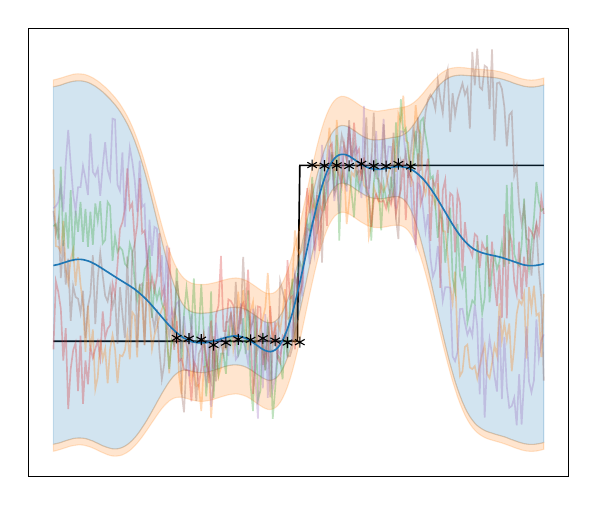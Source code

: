 % This file was created with tikzplotlib v0.10.1.
\begin{tikzpicture}

\definecolor{crimson2143940}{RGB}{214,39,40}
\definecolor{darkgray176}{RGB}{176,176,176}
\definecolor{darkorange25512714}{RGB}{255,127,14}
\definecolor{forestgreen4416044}{RGB}{44,160,44}
\definecolor{lightgray204}{RGB}{204,204,204}
\definecolor{mediumpurple148103189}{RGB}{148,103,189}
\definecolor{sienna1408675}{RGB}{140,86,75}
\definecolor{steelblue31119180}{RGB}{31,119,180}

\begin{axis}[
legend cell align={left},
legend style={
  fill opacity=0.8,
  draw opacity=1,
  text opacity=1,
  at={(0.03,0.03)},
  anchor=south west,
  draw=lightgray204
},
ticks=none,
tick align=outside,
tick pos=left,
%title={Heaviside},
x grid style={darkgray176},
xmin=-1.1, xmax=1.09,
xtick style={color=black},
y grid style={darkgray176},
ymin=-0.769, ymax=1.78,
ytick style={color=black}
]
\addplot [semithick, black]
table {%
-1 0
-0.01 0
0 1
0.99 1
};
% \addlegendentry{True Func.}
\path [draw=steelblue31119180, fill=steelblue31119180, opacity=0.2]
(axis cs:-1,1.447)
--(axis cs:-1,-0.585)
--(axis cs:-0.99,-0.582)
--(axis cs:-0.98,-0.579)
--(axis cs:-0.97,-0.575)
--(axis cs:-0.96,-0.57)
--(axis cs:-0.95,-0.565)
--(axis cs:-0.94,-0.561)
--(axis cs:-0.93,-0.557)
--(axis cs:-0.92,-0.553)
--(axis cs:-0.91,-0.551)
--(axis cs:-0.9,-0.55)
--(axis cs:-0.89,-0.55)
--(axis cs:-0.88,-0.551)
--(axis cs:-0.87,-0.553)
--(axis cs:-0.86,-0.557)
--(axis cs:-0.85,-0.562)
--(axis cs:-0.84,-0.567)
--(axis cs:-0.83,-0.574)
--(axis cs:-0.82,-0.58)
--(axis cs:-0.81,-0.587)
--(axis cs:-0.8,-0.594)
--(axis cs:-0.79,-0.599)
--(axis cs:-0.78,-0.604)
--(axis cs:-0.77,-0.608)
--(axis cs:-0.76,-0.611)
--(axis cs:-0.75,-0.612)
--(axis cs:-0.74,-0.611)
--(axis cs:-0.73,-0.608)
--(axis cs:-0.72,-0.603)
--(axis cs:-0.71,-0.596)
--(axis cs:-0.7,-0.587)
--(axis cs:-0.69,-0.576)
--(axis cs:-0.68,-0.563)
--(axis cs:-0.67,-0.548)
--(axis cs:-0.66,-0.531)
--(axis cs:-0.65,-0.512)
--(axis cs:-0.64,-0.491)
--(axis cs:-0.63,-0.47)
--(axis cs:-0.62,-0.447)
--(axis cs:-0.61,-0.423)
--(axis cs:-0.6,-0.398)
--(axis cs:-0.59,-0.373)
--(axis cs:-0.58,-0.347)
--(axis cs:-0.57,-0.322)
--(axis cs:-0.56,-0.297)
--(axis cs:-0.55,-0.274)
--(axis cs:-0.54,-0.251)
--(axis cs:-0.53,-0.23)
--(axis cs:-0.52,-0.211)
--(axis cs:-0.51,-0.195)
--(axis cs:-0.5,-0.183)
--(axis cs:-0.49,-0.173)
--(axis cs:-0.48,-0.167)
--(axis cs:-0.47,-0.164)
--(axis cs:-0.46,-0.165)
--(axis cs:-0.45,-0.167)
--(axis cs:-0.44,-0.17)
--(axis cs:-0.43,-0.173)
--(axis cs:-0.42,-0.176)
--(axis cs:-0.41,-0.177)
--(axis cs:-0.4,-0.178)
--(axis cs:-0.39,-0.178)
--(axis cs:-0.38,-0.176)
--(axis cs:-0.37,-0.173)
--(axis cs:-0.36,-0.169)
--(axis cs:-0.35,-0.165)
--(axis cs:-0.34,-0.16)
--(axis cs:-0.33,-0.156)
--(axis cs:-0.32,-0.151)
--(axis cs:-0.31,-0.146)
--(axis cs:-0.3,-0.142)
--(axis cs:-0.29,-0.138)
--(axis cs:-0.28,-0.136)
--(axis cs:-0.27,-0.134)
--(axis cs:-0.26,-0.134)
--(axis cs:-0.25,-0.135)
--(axis cs:-0.24,-0.137)
--(axis cs:-0.23,-0.141)
--(axis cs:-0.22,-0.146)
--(axis cs:-0.21,-0.153)
--(axis cs:-0.2,-0.161)
--(axis cs:-0.19,-0.171)
--(axis cs:-0.18,-0.181)
--(axis cs:-0.17,-0.191)
--(axis cs:-0.16,-0.2)
--(axis cs:-0.15,-0.209)
--(axis cs:-0.14,-0.216)
--(axis cs:-0.13,-0.221)
--(axis cs:-0.12,-0.222)
--(axis cs:-0.11,-0.219)
--(axis cs:-0.1,-0.212)
--(axis cs:-0.09,-0.2)
--(axis cs:-0.08,-0.182)
--(axis cs:-0.07,-0.158)
--(axis cs:-0.06,-0.128)
--(axis cs:-0.05,-0.092)
--(axis cs:-0.04,-0.05)
--(axis cs:-0.03,-0.002)
--(axis cs:-0.02,0.051)
--(axis cs:-0.01,0.109)
--(axis cs:8.941e-10,0.17)
--(axis cs:0.01,0.234)
--(axis cs:0.02,0.3)
--(axis cs:0.03,0.367)
--(axis cs:0.04,0.433)
--(axis cs:0.05,0.497)
--(axis cs:0.06,0.559)
--(axis cs:0.07,0.617)
--(axis cs:0.08,0.671)
--(axis cs:0.09,0.72)
--(axis cs:0.1,0.763)
--(axis cs:0.11,0.8)
--(axis cs:0.12,0.831)
--(axis cs:0.13,0.856)
--(axis cs:0.14,0.875)
--(axis cs:0.15,0.888)
--(axis cs:0.16,0.896)
--(axis cs:0.17,0.9)
--(axis cs:0.18,0.899)
--(axis cs:0.19,0.895)
--(axis cs:0.2,0.889)
--(axis cs:0.21,0.881)
--(axis cs:0.22,0.871)
--(axis cs:0.23,0.861)
--(axis cs:0.24,0.852)
--(axis cs:0.25,0.843)
--(axis cs:0.26,0.834)
--(axis cs:0.27,0.827)
--(axis cs:0.28,0.821)
--(axis cs:0.29,0.816)
--(axis cs:0.3,0.813)
--(axis cs:0.31,0.811)
--(axis cs:0.32,0.81)
--(axis cs:0.33,0.811)
--(axis cs:0.34,0.812)
--(axis cs:0.35,0.815)
--(axis cs:0.36,0.817)
--(axis cs:0.37,0.82)
--(axis cs:0.38,0.822)
--(axis cs:0.39,0.823)
--(axis cs:0.4,0.822)
--(axis cs:0.41,0.817)
--(axis cs:0.42,0.808)
--(axis cs:0.43,0.794)
--(axis cs:0.44,0.773)
--(axis cs:0.45,0.747)
--(axis cs:0.46,0.714)
--(axis cs:0.47,0.675)
--(axis cs:0.48,0.63)
--(axis cs:0.49,0.581)
--(axis cs:0.5,0.528)
--(axis cs:0.51,0.472)
--(axis cs:0.52,0.413)
--(axis cs:0.53,0.352)
--(axis cs:0.54,0.289)
--(axis cs:0.55,0.226)
--(axis cs:0.56,0.164)
--(axis cs:0.57,0.101)
--(axis cs:0.58,0.041)
--(axis cs:0.59,-0.018)
--(axis cs:0.6,-0.075)
--(axis cs:0.61,-0.129)
--(axis cs:0.62,-0.179)
--(axis cs:0.63,-0.227)
--(axis cs:0.64,-0.27)
--(axis cs:0.65,-0.309)
--(axis cs:0.66,-0.345)
--(axis cs:0.67,-0.376)
--(axis cs:0.68,-0.404)
--(axis cs:0.69,-0.428)
--(axis cs:0.7,-0.448)
--(axis cs:0.71,-0.465)
--(axis cs:0.72,-0.479)
--(axis cs:0.73,-0.49)
--(axis cs:0.74,-0.499)
--(axis cs:0.75,-0.507)
--(axis cs:0.76,-0.513)
--(axis cs:0.77,-0.518)
--(axis cs:0.78,-0.522)
--(axis cs:0.79,-0.527)
--(axis cs:0.8,-0.531)
--(axis cs:0.81,-0.535)
--(axis cs:0.82,-0.539)
--(axis cs:0.83,-0.543)
--(axis cs:0.84,-0.548)
--(axis cs:0.85,-0.554)
--(axis cs:0.86,-0.559)
--(axis cs:0.87,-0.564)
--(axis cs:0.88,-0.569)
--(axis cs:0.89,-0.574)
--(axis cs:0.9,-0.578)
--(axis cs:0.91,-0.582)
--(axis cs:0.92,-0.584)
--(axis cs:0.93,-0.586)
--(axis cs:0.94,-0.586)
--(axis cs:0.95,-0.586)
--(axis cs:0.96,-0.584)
--(axis cs:0.97,-0.582)
--(axis cs:0.98,-0.579)
--(axis cs:0.99,-0.575)
--(axis cs:0.99,1.457)
--(axis cs:0.99,1.457)
--(axis cs:0.98,1.454)
--(axis cs:0.97,1.45)
--(axis cs:0.96,1.448)
--(axis cs:0.95,1.446)
--(axis cs:0.94,1.446)
--(axis cs:0.93,1.446)
--(axis cs:0.92,1.448)
--(axis cs:0.91,1.45)
--(axis cs:0.9,1.454)
--(axis cs:0.89,1.458)
--(axis cs:0.88,1.462)
--(axis cs:0.87,1.467)
--(axis cs:0.86,1.472)
--(axis cs:0.85,1.478)
--(axis cs:0.84,1.482)
--(axis cs:0.83,1.487)
--(axis cs:0.82,1.491)
--(axis cs:0.81,1.494)
--(axis cs:0.8,1.497)
--(axis cs:0.79,1.499)
--(axis cs:0.78,1.501)
--(axis cs:0.77,1.502)
--(axis cs:0.76,1.503)
--(axis cs:0.75,1.504)
--(axis cs:0.74,1.505)
--(axis cs:0.73,1.506)
--(axis cs:0.72,1.507)
--(axis cs:0.71,1.508)
--(axis cs:0.7,1.509)
--(axis cs:0.69,1.51)
--(axis cs:0.68,1.511)
--(axis cs:0.67,1.512)
--(axis cs:0.66,1.513)
--(axis cs:0.65,1.513)
--(axis cs:0.64,1.512)
--(axis cs:0.63,1.51)
--(axis cs:0.62,1.507)
--(axis cs:0.61,1.502)
--(axis cs:0.6,1.495)
--(axis cs:0.59,1.486)
--(axis cs:0.58,1.475)
--(axis cs:0.57,1.462)
--(axis cs:0.56,1.447)
--(axis cs:0.55,1.429)
--(axis cs:0.54,1.409)
--(axis cs:0.53,1.388)
--(axis cs:0.52,1.365)
--(axis cs:0.51,1.342)
--(axis cs:0.5,1.318)
--(axis cs:0.49,1.294)
--(axis cs:0.48,1.27)
--(axis cs:0.47,1.248)
--(axis cs:0.46,1.228)
--(axis cs:0.45,1.21)
--(axis cs:0.44,1.195)
--(axis cs:0.43,1.183)
--(axis cs:0.42,1.174)
--(axis cs:0.41,1.168)
--(axis cs:0.4,1.164)
--(axis cs:0.39,1.161)
--(axis cs:0.38,1.159)
--(axis cs:0.37,1.157)
--(axis cs:0.36,1.154)
--(axis cs:0.35,1.152)
--(axis cs:0.34,1.149)
--(axis cs:0.33,1.147)
--(axis cs:0.32,1.145)
--(axis cs:0.31,1.145)
--(axis cs:0.3,1.145)
--(axis cs:0.29,1.147)
--(axis cs:0.28,1.15)
--(axis cs:0.27,1.156)
--(axis cs:0.26,1.162)
--(axis cs:0.25,1.17)
--(axis cs:0.24,1.179)
--(axis cs:0.23,1.189)
--(axis cs:0.22,1.199)
--(axis cs:0.21,1.208)
--(axis cs:0.2,1.216)
--(axis cs:0.19,1.223)
--(axis cs:0.18,1.226)
--(axis cs:0.17,1.227)
--(axis cs:0.16,1.223)
--(axis cs:0.15,1.215)
--(axis cs:0.14,1.202)
--(axis cs:0.13,1.183)
--(axis cs:0.12,1.158)
--(axis cs:0.11,1.127)
--(axis cs:0.1,1.09)
--(axis cs:0.09,1.046)
--(axis cs:0.08,0.998)
--(axis cs:0.07,0.944)
--(axis cs:0.06,0.885)
--(axis cs:0.05,0.824)
--(axis cs:0.04,0.759)
--(axis cs:0.03,0.693)
--(axis cs:0.02,0.627)
--(axis cs:0.01,0.561)
--(axis cs:8.941e-10,0.497)
--(axis cs:-0.01,0.435)
--(axis cs:-0.02,0.378)
--(axis cs:-0.03,0.325)
--(axis cs:-0.04,0.277)
--(axis cs:-0.05,0.234)
--(axis cs:-0.06,0.198)
--(axis cs:-0.07,0.168)
--(axis cs:-0.08,0.144)
--(axis cs:-0.09,0.126)
--(axis cs:-0.1,0.114)
--(axis cs:-0.11,0.107)
--(axis cs:-0.12,0.105)
--(axis cs:-0.13,0.106)
--(axis cs:-0.14,0.11)
--(axis cs:-0.15,0.117)
--(axis cs:-0.16,0.126)
--(axis cs:-0.17,0.136)
--(axis cs:-0.18,0.146)
--(axis cs:-0.19,0.156)
--(axis cs:-0.2,0.165)
--(axis cs:-0.21,0.174)
--(axis cs:-0.22,0.181)
--(axis cs:-0.23,0.187)
--(axis cs:-0.24,0.191)
--(axis cs:-0.25,0.193)
--(axis cs:-0.26,0.194)
--(axis cs:-0.27,0.193)
--(axis cs:-0.28,0.192)
--(axis cs:-0.29,0.189)
--(axis cs:-0.3,0.186)
--(axis cs:-0.31,0.182)
--(axis cs:-0.32,0.178)
--(axis cs:-0.33,0.174)
--(axis cs:-0.34,0.17)
--(axis cs:-0.35,0.167)
--(axis cs:-0.36,0.164)
--(axis cs:-0.37,0.162)
--(axis cs:-0.38,0.161)
--(axis cs:-0.39,0.16)
--(axis cs:-0.4,0.159)
--(axis cs:-0.41,0.16)
--(axis cs:-0.42,0.161)
--(axis cs:-0.43,0.164)
--(axis cs:-0.44,0.168)
--(axis cs:-0.45,0.175)
--(axis cs:-0.46,0.186)
--(axis cs:-0.47,0.201)
--(axis cs:-0.48,0.222)
--(axis cs:-0.49,0.248)
--(axis cs:-0.5,0.281)
--(axis cs:-0.51,0.319)
--(axis cs:-0.52,0.362)
--(axis cs:-0.53,0.41)
--(axis cs:-0.54,0.461)
--(axis cs:-0.55,0.516)
--(axis cs:-0.56,0.572)
--(axis cs:-0.57,0.63)
--(axis cs:-0.58,0.689)
--(axis cs:-0.59,0.747)
--(axis cs:-0.6,0.805)
--(axis cs:-0.61,0.86)
--(axis cs:-0.62,0.914)
--(axis cs:-0.63,0.965)
--(axis cs:-0.64,1.013)
--(axis cs:-0.65,1.059)
--(axis cs:-0.66,1.1)
--(axis cs:-0.67,1.139)
--(axis cs:-0.68,1.174)
--(axis cs:-0.69,1.206)
--(axis cs:-0.7,1.235)
--(axis cs:-0.71,1.261)
--(axis cs:-0.72,1.285)
--(axis cs:-0.73,1.307)
--(axis cs:-0.74,1.327)
--(axis cs:-0.75,1.345)
--(axis cs:-0.76,1.361)
--(axis cs:-0.77,1.377)
--(axis cs:-0.78,1.391)
--(axis cs:-0.79,1.405)
--(axis cs:-0.8,1.418)
--(axis cs:-0.81,1.429)
--(axis cs:-0.82,1.44)
--(axis cs:-0.83,1.45)
--(axis cs:-0.84,1.458)
--(axis cs:-0.85,1.466)
--(axis cs:-0.86,1.472)
--(axis cs:-0.87,1.476)
--(axis cs:-0.88,1.479)
--(axis cs:-0.89,1.481)
--(axis cs:-0.9,1.481)
--(axis cs:-0.91,1.48)
--(axis cs:-0.92,1.478)
--(axis cs:-0.93,1.475)
--(axis cs:-0.94,1.471)
--(axis cs:-0.95,1.467)
--(axis cs:-0.96,1.462)
--(axis cs:-0.97,1.457)
--(axis cs:-0.98,1.453)
--(axis cs:-0.99,1.45)
--(axis cs:-1,1.447)
--cycle;
\addlegendimage{area legend, draw=steelblue31119180, fill=steelblue31119180, opacity=0.2}
% \addlegendentry{Epistemic}

\path [draw=darkorange25512714, fill=darkorange25512714, opacity=0.2]
(axis cs:-1,-0.625)
--(axis cs:-1,-0.585)
--(axis cs:-0.99,-0.582)
--(axis cs:-0.98,-0.579)
--(axis cs:-0.97,-0.575)
--(axis cs:-0.96,-0.57)
--(axis cs:-0.95,-0.565)
--(axis cs:-0.94,-0.561)
--(axis cs:-0.93,-0.557)
--(axis cs:-0.92,-0.553)
--(axis cs:-0.91,-0.551)
--(axis cs:-0.9,-0.55)
--(axis cs:-0.89,-0.55)
--(axis cs:-0.88,-0.551)
--(axis cs:-0.87,-0.553)
--(axis cs:-0.86,-0.557)
--(axis cs:-0.85,-0.562)
--(axis cs:-0.84,-0.567)
--(axis cs:-0.83,-0.574)
--(axis cs:-0.82,-0.58)
--(axis cs:-0.81,-0.587)
--(axis cs:-0.8,-0.594)
--(axis cs:-0.79,-0.599)
--(axis cs:-0.78,-0.604)
--(axis cs:-0.77,-0.608)
--(axis cs:-0.76,-0.611)
--(axis cs:-0.75,-0.612)
--(axis cs:-0.74,-0.611)
--(axis cs:-0.73,-0.608)
--(axis cs:-0.72,-0.603)
--(axis cs:-0.71,-0.596)
--(axis cs:-0.7,-0.587)
--(axis cs:-0.69,-0.576)
--(axis cs:-0.68,-0.563)
--(axis cs:-0.67,-0.548)
--(axis cs:-0.66,-0.531)
--(axis cs:-0.65,-0.512)
--(axis cs:-0.64,-0.491)
--(axis cs:-0.63,-0.47)
--(axis cs:-0.62,-0.447)
--(axis cs:-0.61,-0.423)
--(axis cs:-0.6,-0.398)
--(axis cs:-0.59,-0.373)
--(axis cs:-0.58,-0.347)
--(axis cs:-0.57,-0.322)
--(axis cs:-0.56,-0.297)
--(axis cs:-0.55,-0.274)
--(axis cs:-0.54,-0.251)
--(axis cs:-0.53,-0.23)
--(axis cs:-0.52,-0.211)
--(axis cs:-0.51,-0.195)
--(axis cs:-0.5,-0.183)
--(axis cs:-0.49,-0.173)
--(axis cs:-0.48,-0.167)
--(axis cs:-0.47,-0.164)
--(axis cs:-0.46,-0.165)
--(axis cs:-0.45,-0.167)
--(axis cs:-0.44,-0.17)
--(axis cs:-0.43,-0.173)
--(axis cs:-0.42,-0.176)
--(axis cs:-0.41,-0.177)
--(axis cs:-0.4,-0.178)
--(axis cs:-0.39,-0.178)
--(axis cs:-0.38,-0.176)
--(axis cs:-0.37,-0.173)
--(axis cs:-0.36,-0.169)
--(axis cs:-0.35,-0.165)
--(axis cs:-0.34,-0.16)
--(axis cs:-0.33,-0.156)
--(axis cs:-0.32,-0.151)
--(axis cs:-0.31,-0.146)
--(axis cs:-0.3,-0.142)
--(axis cs:-0.29,-0.138)
--(axis cs:-0.28,-0.136)
--(axis cs:-0.27,-0.134)
--(axis cs:-0.26,-0.134)
--(axis cs:-0.25,-0.135)
--(axis cs:-0.24,-0.137)
--(axis cs:-0.23,-0.141)
--(axis cs:-0.22,-0.146)
--(axis cs:-0.21,-0.153)
--(axis cs:-0.2,-0.161)
--(axis cs:-0.19,-0.171)
--(axis cs:-0.18,-0.181)
--(axis cs:-0.17,-0.191)
--(axis cs:-0.16,-0.2)
--(axis cs:-0.15,-0.209)
--(axis cs:-0.14,-0.216)
--(axis cs:-0.13,-0.221)
--(axis cs:-0.12,-0.222)
--(axis cs:-0.11,-0.219)
--(axis cs:-0.1,-0.212)
--(axis cs:-0.09,-0.2)
--(axis cs:-0.08,-0.182)
--(axis cs:-0.07,-0.158)
--(axis cs:-0.06,-0.128)
--(axis cs:-0.05,-0.092)
--(axis cs:-0.04,-0.05)
--(axis cs:-0.03,-0.002)
--(axis cs:-0.02,0.051)
--(axis cs:-0.01,0.109)
--(axis cs:8.941e-10,0.17)
--(axis cs:0.01,0.234)
--(axis cs:0.02,0.3)
--(axis cs:0.03,0.367)
--(axis cs:0.04,0.433)
--(axis cs:0.05,0.497)
--(axis cs:0.06,0.559)
--(axis cs:0.07,0.617)
--(axis cs:0.08,0.671)
--(axis cs:0.09,0.72)
--(axis cs:0.1,0.763)
--(axis cs:0.11,0.8)
--(axis cs:0.12,0.831)
--(axis cs:0.13,0.856)
--(axis cs:0.14,0.875)
--(axis cs:0.15,0.888)
--(axis cs:0.16,0.896)
--(axis cs:0.17,0.9)
--(axis cs:0.18,0.899)
--(axis cs:0.19,0.895)
--(axis cs:0.2,0.889)
--(axis cs:0.21,0.881)
--(axis cs:0.22,0.871)
--(axis cs:0.23,0.861)
--(axis cs:0.24,0.852)
--(axis cs:0.25,0.843)
--(axis cs:0.26,0.834)
--(axis cs:0.27,0.827)
--(axis cs:0.28,0.821)
--(axis cs:0.29,0.816)
--(axis cs:0.3,0.813)
--(axis cs:0.31,0.811)
--(axis cs:0.32,0.81)
--(axis cs:0.33,0.811)
--(axis cs:0.34,0.812)
--(axis cs:0.35,0.815)
--(axis cs:0.36,0.817)
--(axis cs:0.37,0.82)
--(axis cs:0.38,0.822)
--(axis cs:0.39,0.823)
--(axis cs:0.4,0.822)
--(axis cs:0.41,0.817)
--(axis cs:0.42,0.808)
--(axis cs:0.43,0.794)
--(axis cs:0.44,0.773)
--(axis cs:0.45,0.747)
--(axis cs:0.46,0.714)
--(axis cs:0.47,0.675)
--(axis cs:0.48,0.63)
--(axis cs:0.49,0.581)
--(axis cs:0.5,0.528)
--(axis cs:0.51,0.472)
--(axis cs:0.52,0.413)
--(axis cs:0.53,0.352)
--(axis cs:0.54,0.289)
--(axis cs:0.55,0.226)
--(axis cs:0.56,0.164)
--(axis cs:0.57,0.101)
--(axis cs:0.58,0.041)
--(axis cs:0.59,-0.018)
--(axis cs:0.6,-0.075)
--(axis cs:0.61,-0.129)
--(axis cs:0.62,-0.179)
--(axis cs:0.63,-0.227)
--(axis cs:0.64,-0.27)
--(axis cs:0.65,-0.309)
--(axis cs:0.66,-0.345)
--(axis cs:0.67,-0.376)
--(axis cs:0.68,-0.404)
--(axis cs:0.69,-0.428)
--(axis cs:0.7,-0.448)
--(axis cs:0.71,-0.465)
--(axis cs:0.72,-0.479)
--(axis cs:0.73,-0.49)
--(axis cs:0.74,-0.499)
--(axis cs:0.75,-0.507)
--(axis cs:0.76,-0.513)
--(axis cs:0.77,-0.518)
--(axis cs:0.78,-0.522)
--(axis cs:0.79,-0.527)
--(axis cs:0.8,-0.531)
--(axis cs:0.81,-0.535)
--(axis cs:0.82,-0.539)
--(axis cs:0.83,-0.543)
--(axis cs:0.84,-0.548)
--(axis cs:0.85,-0.554)
--(axis cs:0.86,-0.559)
--(axis cs:0.87,-0.564)
--(axis cs:0.88,-0.569)
--(axis cs:0.89,-0.574)
--(axis cs:0.9,-0.578)
--(axis cs:0.91,-0.582)
--(axis cs:0.92,-0.584)
--(axis cs:0.93,-0.586)
--(axis cs:0.94,-0.586)
--(axis cs:0.95,-0.586)
--(axis cs:0.96,-0.584)
--(axis cs:0.97,-0.582)
--(axis cs:0.98,-0.579)
--(axis cs:0.99,-0.575)
--(axis cs:0.99,-0.614)
--(axis cs:0.99,-0.614)
--(axis cs:0.98,-0.618)
--(axis cs:0.97,-0.621)
--(axis cs:0.96,-0.624)
--(axis cs:0.95,-0.625)
--(axis cs:0.94,-0.626)
--(axis cs:0.93,-0.625)
--(axis cs:0.92,-0.624)
--(axis cs:0.91,-0.621)
--(axis cs:0.9,-0.618)
--(axis cs:0.89,-0.613)
--(axis cs:0.88,-0.609)
--(axis cs:0.87,-0.604)
--(axis cs:0.86,-0.598)
--(axis cs:0.85,-0.593)
--(axis cs:0.84,-0.588)
--(axis cs:0.83,-0.583)
--(axis cs:0.82,-0.578)
--(axis cs:0.81,-0.574)
--(axis cs:0.8,-0.57)
--(axis cs:0.79,-0.566)
--(axis cs:0.78,-0.562)
--(axis cs:0.77,-0.558)
--(axis cs:0.76,-0.553)
--(axis cs:0.75,-0.547)
--(axis cs:0.74,-0.539)
--(axis cs:0.73,-0.53)
--(axis cs:0.72,-0.519)
--(axis cs:0.71,-0.505)
--(axis cs:0.7,-0.489)
--(axis cs:0.69,-0.469)
--(axis cs:0.68,-0.446)
--(axis cs:0.67,-0.419)
--(axis cs:0.66,-0.388)
--(axis cs:0.65,-0.353)
--(axis cs:0.64,-0.315)
--(axis cs:0.63,-0.272)
--(axis cs:0.62,-0.227)
--(axis cs:0.61,-0.177)
--(axis cs:0.6,-0.125)
--(axis cs:0.59,-0.071)
--(axis cs:0.58,-0.014)
--(axis cs:0.57,0.044)
--(axis cs:0.56,0.103)
--(axis cs:0.55,0.162)
--(axis cs:0.54,0.221)
--(axis cs:0.53,0.278)
--(axis cs:0.52,0.333)
--(axis cs:0.51,0.386)
--(axis cs:0.5,0.436)
--(axis cs:0.49,0.481)
--(axis cs:0.48,0.521)
--(axis cs:0.47,0.556)
--(axis cs:0.46,0.586)
--(axis cs:0.45,0.61)
--(axis cs:0.44,0.629)
--(axis cs:0.43,0.643)
--(axis cs:0.42,0.652)
--(axis cs:0.41,0.657)
--(axis cs:0.4,0.66)
--(axis cs:0.39,0.66)
--(axis cs:0.38,0.659)
--(axis cs:0.37,0.657)
--(axis cs:0.36,0.654)
--(axis cs:0.35,0.651)
--(axis cs:0.34,0.649)
--(axis cs:0.33,0.647)
--(axis cs:0.32,0.646)
--(axis cs:0.31,0.647)
--(axis cs:0.3,0.648)
--(axis cs:0.29,0.651)
--(axis cs:0.28,0.656)
--(axis cs:0.27,0.661)
--(axis cs:0.26,0.669)
--(axis cs:0.25,0.677)
--(axis cs:0.24,0.686)
--(axis cs:0.23,0.696)
--(axis cs:0.22,0.706)
--(axis cs:0.21,0.715)
--(axis cs:0.2,0.723)
--(axis cs:0.19,0.729)
--(axis cs:0.18,0.733)
--(axis cs:0.17,0.734)
--(axis cs:0.16,0.73)
--(axis cs:0.15,0.722)
--(axis cs:0.14,0.709)
--(axis cs:0.13,0.69)
--(axis cs:0.12,0.665)
--(axis cs:0.11,0.634)
--(axis cs:0.1,0.597)
--(axis cs:0.09,0.554)
--(axis cs:0.08,0.505)
--(axis cs:0.07,0.451)
--(axis cs:0.06,0.393)
--(axis cs:0.05,0.331)
--(axis cs:0.04,0.267)
--(axis cs:0.03,0.201)
--(axis cs:0.02,0.134)
--(axis cs:0.01,0.068)
--(axis cs:8.941e-10,0.004)
--(axis cs:-0.01,-0.057)
--(axis cs:-0.02,-0.115)
--(axis cs:-0.03,-0.168)
--(axis cs:-0.04,-0.216)
--(axis cs:-0.05,-0.258)
--(axis cs:-0.06,-0.294)
--(axis cs:-0.07,-0.324)
--(axis cs:-0.08,-0.348)
--(axis cs:-0.09,-0.366)
--(axis cs:-0.1,-0.378)
--(axis cs:-0.11,-0.385)
--(axis cs:-0.12,-0.388)
--(axis cs:-0.13,-0.387)
--(axis cs:-0.14,-0.382)
--(axis cs:-0.15,-0.375)
--(axis cs:-0.16,-0.366)
--(axis cs:-0.17,-0.357)
--(axis cs:-0.18,-0.347)
--(axis cs:-0.19,-0.337)
--(axis cs:-0.2,-0.327)
--(axis cs:-0.21,-0.319)
--(axis cs:-0.22,-0.312)
--(axis cs:-0.23,-0.307)
--(axis cs:-0.24,-0.303)
--(axis cs:-0.25,-0.3)
--(axis cs:-0.26,-0.299)
--(axis cs:-0.27,-0.3)
--(axis cs:-0.28,-0.302)
--(axis cs:-0.29,-0.304)
--(axis cs:-0.3,-0.308)
--(axis cs:-0.31,-0.312)
--(axis cs:-0.32,-0.316)
--(axis cs:-0.33,-0.321)
--(axis cs:-0.34,-0.325)
--(axis cs:-0.35,-0.33)
--(axis cs:-0.36,-0.334)
--(axis cs:-0.37,-0.337)
--(axis cs:-0.38,-0.339)
--(axis cs:-0.39,-0.341)
--(axis cs:-0.4,-0.341)
--(axis cs:-0.41,-0.341)
--(axis cs:-0.42,-0.339)
--(axis cs:-0.43,-0.336)
--(axis cs:-0.44,-0.333)
--(axis cs:-0.45,-0.329)
--(axis cs:-0.46,-0.325)
--(axis cs:-0.47,-0.321)
--(axis cs:-0.48,-0.318)
--(axis cs:-0.49,-0.318)
--(axis cs:-0.5,-0.319)
--(axis cs:-0.51,-0.323)
--(axis cs:-0.52,-0.33)
--(axis cs:-0.53,-0.339)
--(axis cs:-0.54,-0.352)
--(axis cs:-0.55,-0.366)
--(axis cs:-0.56,-0.383)
--(axis cs:-0.57,-0.401)
--(axis cs:-0.58,-0.421)
--(axis cs:-0.59,-0.442)
--(axis cs:-0.6,-0.462)
--(axis cs:-0.61,-0.483)
--(axis cs:-0.62,-0.504)
--(axis cs:-0.63,-0.524)
--(axis cs:-0.64,-0.544)
--(axis cs:-0.65,-0.562)
--(axis cs:-0.66,-0.579)
--(axis cs:-0.67,-0.595)
--(axis cs:-0.68,-0.609)
--(axis cs:-0.69,-0.621)
--(axis cs:-0.7,-0.631)
--(axis cs:-0.71,-0.639)
--(axis cs:-0.72,-0.646)
--(axis cs:-0.73,-0.65)
--(axis cs:-0.74,-0.652)
--(axis cs:-0.75,-0.653)
--(axis cs:-0.76,-0.652)
--(axis cs:-0.77,-0.649)
--(axis cs:-0.78,-0.645)
--(axis cs:-0.79,-0.639)
--(axis cs:-0.8,-0.633)
--(axis cs:-0.81,-0.627)
--(axis cs:-0.82,-0.62)
--(axis cs:-0.83,-0.613)
--(axis cs:-0.84,-0.607)
--(axis cs:-0.85,-0.601)
--(axis cs:-0.86,-0.597)
--(axis cs:-0.87,-0.593)
--(axis cs:-0.88,-0.59)
--(axis cs:-0.89,-0.589)
--(axis cs:-0.9,-0.589)
--(axis cs:-0.91,-0.591)
--(axis cs:-0.92,-0.593)
--(axis cs:-0.93,-0.596)
--(axis cs:-0.94,-0.6)
--(axis cs:-0.95,-0.605)
--(axis cs:-0.96,-0.609)
--(axis cs:-0.97,-0.614)
--(axis cs:-0.98,-0.618)
--(axis cs:-0.99,-0.622)
--(axis cs:-1,-0.625)
--cycle;
\addlegendimage{area legend, draw=darkorange25512714, fill=darkorange25512714, opacity=0.2}
% \addlegendentry{Aleatoric}

\path [draw=darkorange25512714, fill=darkorange25512714, opacity=0.2]
(axis cs:-1,1.486)
--(axis cs:-1,1.447)
--(axis cs:-0.99,1.45)
--(axis cs:-0.98,1.453)
--(axis cs:-0.97,1.457)
--(axis cs:-0.96,1.462)
--(axis cs:-0.95,1.467)
--(axis cs:-0.94,1.471)
--(axis cs:-0.93,1.475)
--(axis cs:-0.92,1.478)
--(axis cs:-0.91,1.48)
--(axis cs:-0.9,1.481)
--(axis cs:-0.89,1.481)
--(axis cs:-0.88,1.479)
--(axis cs:-0.87,1.476)
--(axis cs:-0.86,1.472)
--(axis cs:-0.85,1.466)
--(axis cs:-0.84,1.458)
--(axis cs:-0.83,1.45)
--(axis cs:-0.82,1.44)
--(axis cs:-0.81,1.429)
--(axis cs:-0.8,1.418)
--(axis cs:-0.79,1.405)
--(axis cs:-0.78,1.391)
--(axis cs:-0.77,1.377)
--(axis cs:-0.76,1.361)
--(axis cs:-0.75,1.345)
--(axis cs:-0.74,1.327)
--(axis cs:-0.73,1.307)
--(axis cs:-0.72,1.285)
--(axis cs:-0.71,1.261)
--(axis cs:-0.7,1.235)
--(axis cs:-0.69,1.206)
--(axis cs:-0.68,1.174)
--(axis cs:-0.67,1.139)
--(axis cs:-0.66,1.1)
--(axis cs:-0.65,1.059)
--(axis cs:-0.64,1.013)
--(axis cs:-0.63,0.965)
--(axis cs:-0.62,0.914)
--(axis cs:-0.61,0.86)
--(axis cs:-0.6,0.805)
--(axis cs:-0.59,0.747)
--(axis cs:-0.58,0.689)
--(axis cs:-0.57,0.63)
--(axis cs:-0.56,0.572)
--(axis cs:-0.55,0.516)
--(axis cs:-0.54,0.461)
--(axis cs:-0.53,0.41)
--(axis cs:-0.52,0.362)
--(axis cs:-0.51,0.319)
--(axis cs:-0.5,0.281)
--(axis cs:-0.49,0.248)
--(axis cs:-0.48,0.222)
--(axis cs:-0.47,0.201)
--(axis cs:-0.46,0.186)
--(axis cs:-0.45,0.175)
--(axis cs:-0.44,0.168)
--(axis cs:-0.43,0.164)
--(axis cs:-0.42,0.161)
--(axis cs:-0.41,0.16)
--(axis cs:-0.4,0.159)
--(axis cs:-0.39,0.16)
--(axis cs:-0.38,0.161)
--(axis cs:-0.37,0.162)
--(axis cs:-0.36,0.164)
--(axis cs:-0.35,0.167)
--(axis cs:-0.34,0.17)
--(axis cs:-0.33,0.174)
--(axis cs:-0.32,0.178)
--(axis cs:-0.31,0.182)
--(axis cs:-0.3,0.186)
--(axis cs:-0.29,0.189)
--(axis cs:-0.28,0.192)
--(axis cs:-0.27,0.193)
--(axis cs:-0.26,0.194)
--(axis cs:-0.25,0.193)
--(axis cs:-0.24,0.191)
--(axis cs:-0.23,0.187)
--(axis cs:-0.22,0.181)
--(axis cs:-0.21,0.174)
--(axis cs:-0.2,0.165)
--(axis cs:-0.19,0.156)
--(axis cs:-0.18,0.146)
--(axis cs:-0.17,0.136)
--(axis cs:-0.16,0.126)
--(axis cs:-0.15,0.117)
--(axis cs:-0.14,0.11)
--(axis cs:-0.13,0.106)
--(axis cs:-0.12,0.105)
--(axis cs:-0.11,0.107)
--(axis cs:-0.1,0.114)
--(axis cs:-0.09,0.126)
--(axis cs:-0.08,0.144)
--(axis cs:-0.07,0.168)
--(axis cs:-0.06,0.198)
--(axis cs:-0.05,0.234)
--(axis cs:-0.04,0.277)
--(axis cs:-0.03,0.325)
--(axis cs:-0.02,0.378)
--(axis cs:-0.01,0.435)
--(axis cs:8.941e-10,0.497)
--(axis cs:0.01,0.561)
--(axis cs:0.02,0.627)
--(axis cs:0.03,0.693)
--(axis cs:0.04,0.759)
--(axis cs:0.05,0.824)
--(axis cs:0.06,0.885)
--(axis cs:0.07,0.944)
--(axis cs:0.08,0.998)
--(axis cs:0.09,1.046)
--(axis cs:0.1,1.09)
--(axis cs:0.11,1.127)
--(axis cs:0.12,1.158)
--(axis cs:0.13,1.183)
--(axis cs:0.14,1.202)
--(axis cs:0.15,1.215)
--(axis cs:0.16,1.223)
--(axis cs:0.17,1.227)
--(axis cs:0.18,1.226)
--(axis cs:0.19,1.223)
--(axis cs:0.2,1.216)
--(axis cs:0.21,1.208)
--(axis cs:0.22,1.199)
--(axis cs:0.23,1.189)
--(axis cs:0.24,1.179)
--(axis cs:0.25,1.17)
--(axis cs:0.26,1.162)
--(axis cs:0.27,1.156)
--(axis cs:0.28,1.15)
--(axis cs:0.29,1.147)
--(axis cs:0.3,1.145)
--(axis cs:0.31,1.145)
--(axis cs:0.32,1.145)
--(axis cs:0.33,1.147)
--(axis cs:0.34,1.149)
--(axis cs:0.35,1.152)
--(axis cs:0.36,1.154)
--(axis cs:0.37,1.157)
--(axis cs:0.38,1.159)
--(axis cs:0.39,1.161)
--(axis cs:0.4,1.164)
--(axis cs:0.41,1.168)
--(axis cs:0.42,1.174)
--(axis cs:0.43,1.183)
--(axis cs:0.44,1.195)
--(axis cs:0.45,1.21)
--(axis cs:0.46,1.228)
--(axis cs:0.47,1.248)
--(axis cs:0.48,1.27)
--(axis cs:0.49,1.294)
--(axis cs:0.5,1.318)
--(axis cs:0.51,1.342)
--(axis cs:0.52,1.365)
--(axis cs:0.53,1.388)
--(axis cs:0.54,1.409)
--(axis cs:0.55,1.429)
--(axis cs:0.56,1.447)
--(axis cs:0.57,1.462)
--(axis cs:0.58,1.475)
--(axis cs:0.59,1.486)
--(axis cs:0.6,1.495)
--(axis cs:0.61,1.502)
--(axis cs:0.62,1.507)
--(axis cs:0.63,1.51)
--(axis cs:0.64,1.512)
--(axis cs:0.65,1.513)
--(axis cs:0.66,1.513)
--(axis cs:0.67,1.512)
--(axis cs:0.68,1.511)
--(axis cs:0.69,1.51)
--(axis cs:0.7,1.509)
--(axis cs:0.71,1.508)
--(axis cs:0.72,1.507)
--(axis cs:0.73,1.506)
--(axis cs:0.74,1.505)
--(axis cs:0.75,1.504)
--(axis cs:0.76,1.503)
--(axis cs:0.77,1.502)
--(axis cs:0.78,1.501)
--(axis cs:0.79,1.499)
--(axis cs:0.8,1.497)
--(axis cs:0.81,1.494)
--(axis cs:0.82,1.491)
--(axis cs:0.83,1.487)
--(axis cs:0.84,1.482)
--(axis cs:0.85,1.478)
--(axis cs:0.86,1.472)
--(axis cs:0.87,1.467)
--(axis cs:0.88,1.462)
--(axis cs:0.89,1.458)
--(axis cs:0.9,1.454)
--(axis cs:0.91,1.45)
--(axis cs:0.92,1.448)
--(axis cs:0.93,1.446)
--(axis cs:0.94,1.446)
--(axis cs:0.95,1.446)
--(axis cs:0.96,1.448)
--(axis cs:0.97,1.45)
--(axis cs:0.98,1.454)
--(axis cs:0.99,1.457)
--(axis cs:0.99,1.497)
--(axis cs:0.99,1.497)
--(axis cs:0.98,1.493)
--(axis cs:0.97,1.49)
--(axis cs:0.96,1.487)
--(axis cs:0.95,1.486)
--(axis cs:0.94,1.485)
--(axis cs:0.93,1.486)
--(axis cs:0.92,1.487)
--(axis cs:0.91,1.49)
--(axis cs:0.9,1.493)
--(axis cs:0.89,1.497)
--(axis cs:0.88,1.502)
--(axis cs:0.87,1.507)
--(axis cs:0.86,1.512)
--(axis cs:0.85,1.517)
--(axis cs:0.84,1.522)
--(axis cs:0.83,1.526)
--(axis cs:0.82,1.53)
--(axis cs:0.81,1.534)
--(axis cs:0.8,1.536)
--(axis cs:0.79,1.539)
--(axis cs:0.78,1.541)
--(axis cs:0.77,1.542)
--(axis cs:0.76,1.543)
--(axis cs:0.75,1.544)
--(axis cs:0.74,1.545)
--(axis cs:0.73,1.546)
--(axis cs:0.72,1.547)
--(axis cs:0.71,1.548)
--(axis cs:0.7,1.55)
--(axis cs:0.69,1.551)
--(axis cs:0.68,1.553)
--(axis cs:0.67,1.555)
--(axis cs:0.66,1.556)
--(axis cs:0.65,1.557)
--(axis cs:0.64,1.557)
--(axis cs:0.63,1.556)
--(axis cs:0.62,1.554)
--(axis cs:0.61,1.551)
--(axis cs:0.6,1.546)
--(axis cs:0.59,1.539)
--(axis cs:0.58,1.53)
--(axis cs:0.57,1.52)
--(axis cs:0.56,1.507)
--(axis cs:0.55,1.493)
--(axis cs:0.54,1.478)
--(axis cs:0.53,1.462)
--(axis cs:0.52,1.445)
--(axis cs:0.51,1.427)
--(axis cs:0.5,1.41)
--(axis cs:0.49,1.394)
--(axis cs:0.48,1.379)
--(axis cs:0.47,1.366)
--(axis cs:0.46,1.355)
--(axis cs:0.45,1.346)
--(axis cs:0.44,1.339)
--(axis cs:0.43,1.334)
--(axis cs:0.42,1.331)
--(axis cs:0.41,1.328)
--(axis cs:0.4,1.326)
--(axis cs:0.39,1.324)
--(axis cs:0.38,1.322)
--(axis cs:0.37,1.32)
--(axis cs:0.36,1.318)
--(axis cs:0.35,1.315)
--(axis cs:0.34,1.313)
--(axis cs:0.33,1.311)
--(axis cs:0.32,1.309)
--(axis cs:0.31,1.309)
--(axis cs:0.3,1.31)
--(axis cs:0.29,1.312)
--(axis cs:0.28,1.316)
--(axis cs:0.27,1.321)
--(axis cs:0.26,1.328)
--(axis cs:0.25,1.336)
--(axis cs:0.24,1.345)
--(axis cs:0.23,1.355)
--(axis cs:0.22,1.365)
--(axis cs:0.21,1.374)
--(axis cs:0.2,1.382)
--(axis cs:0.19,1.388)
--(axis cs:0.18,1.392)
--(axis cs:0.17,1.393)
--(axis cs:0.16,1.389)
--(axis cs:0.15,1.381)
--(axis cs:0.14,1.368)
--(axis cs:0.13,1.349)
--(axis cs:0.12,1.324)
--(axis cs:0.11,1.293)
--(axis cs:0.1,1.256)
--(axis cs:0.09,1.212)
--(axis cs:0.08,1.164)
--(axis cs:0.07,1.11)
--(axis cs:0.06,1.051)
--(axis cs:0.05,0.99)
--(axis cs:0.04,0.925)
--(axis cs:0.03,0.859)
--(axis cs:0.02,0.793)
--(axis cs:0.01,0.727)
--(axis cs:8.941e-10,0.663)
--(axis cs:-0.01,0.601)
--(axis cs:-0.02,0.544)
--(axis cs:-0.03,0.491)
--(axis cs:-0.04,0.443)
--(axis cs:-0.05,0.401)
--(axis cs:-0.06,0.364)
--(axis cs:-0.07,0.334)
--(axis cs:-0.08,0.31)
--(axis cs:-0.09,0.293)
--(axis cs:-0.1,0.28)
--(axis cs:-0.11,0.273)
--(axis cs:-0.12,0.271)
--(axis cs:-0.13,0.272)
--(axis cs:-0.14,0.276)
--(axis cs:-0.15,0.283)
--(axis cs:-0.16,0.292)
--(axis cs:-0.17,0.302)
--(axis cs:-0.18,0.312)
--(axis cs:-0.19,0.322)
--(axis cs:-0.2,0.331)
--(axis cs:-0.21,0.34)
--(axis cs:-0.22,0.347)
--(axis cs:-0.23,0.352)
--(axis cs:-0.24,0.356)
--(axis cs:-0.25,0.359)
--(axis cs:-0.26,0.36)
--(axis cs:-0.27,0.359)
--(axis cs:-0.28,0.357)
--(axis cs:-0.29,0.355)
--(axis cs:-0.3,0.351)
--(axis cs:-0.31,0.348)
--(axis cs:-0.32,0.343)
--(axis cs:-0.33,0.339)
--(axis cs:-0.34,0.335)
--(axis cs:-0.35,0.332)
--(axis cs:-0.36,0.329)
--(axis cs:-0.37,0.326)
--(axis cs:-0.38,0.324)
--(axis cs:-0.39,0.323)
--(axis cs:-0.4,0.323)
--(axis cs:-0.41,0.323)
--(axis cs:-0.42,0.324)
--(axis cs:-0.43,0.327)
--(axis cs:-0.44,0.331)
--(axis cs:-0.45,0.338)
--(axis cs:-0.46,0.346)
--(axis cs:-0.47,0.358)
--(axis cs:-0.48,0.373)
--(axis cs:-0.49,0.393)
--(axis cs:-0.5,0.417)
--(axis cs:-0.51,0.446)
--(axis cs:-0.52,0.48)
--(axis cs:-0.53,0.519)
--(axis cs:-0.54,0.562)
--(axis cs:-0.55,0.608)
--(axis cs:-0.56,0.658)
--(axis cs:-0.57,0.71)
--(axis cs:-0.58,0.763)
--(axis cs:-0.59,0.816)
--(axis cs:-0.6,0.869)
--(axis cs:-0.61,0.921)
--(axis cs:-0.62,0.972)
--(axis cs:-0.63,1.02)
--(axis cs:-0.64,1.066)
--(axis cs:-0.65,1.109)
--(axis cs:-0.66,1.149)
--(axis cs:-0.67,1.186)
--(axis cs:-0.68,1.22)
--(axis cs:-0.69,1.251)
--(axis cs:-0.7,1.279)
--(axis cs:-0.71,1.304)
--(axis cs:-0.72,1.327)
--(axis cs:-0.73,1.349)
--(axis cs:-0.74,1.368)
--(axis cs:-0.75,1.386)
--(axis cs:-0.76,1.402)
--(axis cs:-0.77,1.417)
--(axis cs:-0.78,1.432)
--(axis cs:-0.79,1.445)
--(axis cs:-0.8,1.457)
--(axis cs:-0.81,1.469)
--(axis cs:-0.82,1.48)
--(axis cs:-0.83,1.489)
--(axis cs:-0.84,1.498)
--(axis cs:-0.85,1.505)
--(axis cs:-0.86,1.511)
--(axis cs:-0.87,1.516)
--(axis cs:-0.88,1.519)
--(axis cs:-0.89,1.52)
--(axis cs:-0.9,1.521)
--(axis cs:-0.91,1.52)
--(axis cs:-0.92,1.518)
--(axis cs:-0.93,1.514)
--(axis cs:-0.94,1.51)
--(axis cs:-0.95,1.506)
--(axis cs:-0.96,1.501)
--(axis cs:-0.97,1.497)
--(axis cs:-0.98,1.493)
--(axis cs:-0.99,1.489)
--(axis cs:-1,1.486)
--cycle;

\addplot [draw=black, fill=black, mark=asterisk, only marks]
table{%
x  y
-0.5 0.019
-0.45 0.015
-0.4 0.009
-0.35 -0.021
-0.3 -0.008
-0.25 0.011
-0.2 0.008
-0.15 0.017
-0.1 0.004
-0.05 -0.007
-1.49e-09 -0.005
0.05 1.002
0.1 0.998
0.15 1.0
0.2 0.997
0.25 1.009
0.3 0.997
0.35 0.996
0.4 1.008
0.45 0.994
};
% \addlegendentry{Observed Data}
\addplot [semithick, darkorange25512714, opacity=0.3, forget plot]
table {%
-1 0.978
-0.99 0.541
-0.98 0.537
-0.97 0.506
-0.96 0.685
-0.95 0.413
-0.94 0.33
-0.93 0.465
-0.92 0.522
-0.91 0.316
-0.9 0.478
-0.89 0.323
-0.88 0.212
-0.87 -0.06
-0.86 0.203
-0.85 -0.058
-0.84 0.067
-0.83 -0.272
-0.82 -0.203
-0.81 0.01
-0.8 -0.102
-0.79 -0.042
-0.78 -0.239
-0.77 -0.043
-0.76 0.036
-0.75 -0.046
-0.74 -0.237
-0.73 -0.079
-0.72 -0.085
-0.71 -0.051
-0.7 0.049
-0.69 -0.103
-0.68 0.166
-0.67 0.145
-0.66 -0.091
-0.65 0.289
-0.64 0.213
-0.63 -0.02
-0.62 0.464
-0.61 0.145
-0.6 -0.045
-0.59 0.035
-0.58 0.083
-0.57 0.139
-0.56 0.181
-0.55 0.218
-0.54 0.076
-0.53 -0.182
-0.52 0.042
-0.51 0.177
-0.5 0.127
-0.49 -0.197
-0.48 -0.301
-0.47 0.06
-0.46 -0.024
-0.45 -0.074
-0.44 -0.215
-0.43 -0.139
-0.42 -0.255
-0.41 -0.247
-0.4 -0.397
-0.39 -0.146
-0.38 -0.143
-0.37 -0.099
-0.36 -0.437
-0.34 -0.023
-0.33 -0.2
-0.32 -0.15
-0.31 -0.013
-0.3 -0.043
-0.29 -0.013
-0.28 0.168
-0.27 -0.046
-0.26 0.054
-0.25 0.282
-0.24 0.1
-0.23 0.292
-0.22 0.085
-0.21 -0.051
-0.2 0.169
-0.19 0.224
-0.18 0.0
-0.17 0.003
-0.16 0.074
-0.15 0.13
-0.14 0.193
-0.13 0.388
-0.12 0.143
-0.11 0.001
-0.1 0.075
-0.09 0.11
-0.08 0.06
-0.07 0.163
-0.06 0.296
-0.05 0.127
-0.04 0.141
-0.03 0.341
-0.02 0.63
-0.01 0.518
0 0.496
0.01 0.522
0.02 0.591
0.03 0.762
0.04 0.846
0.05 0.75
0.06 0.793
0.07 0.609
0.08 0.775
0.09 0.747
0.1 0.939
0.11 1.036
0.12 1.215
0.13 1.033
0.14 0.952
0.15 1.258
0.16 0.976
0.17 0.917
0.18 0.986
0.19 0.666
0.2 0.793
0.21 0.96
0.22 0.939
0.23 1.024
0.24 0.919
0.25 0.99
0.26 0.887
0.27 0.869
0.28 0.594
0.29 0.668
0.3 0.881
0.31 0.83
0.32 0.794
0.33 0.889
0.34 0.852
0.35 0.883
0.36 0.955
0.37 1.014
0.38 1.148
0.39 0.964
0.4 1.291
0.41 1.25
0.42 1.397
0.43 1.141
0.44 1.128
0.45 0.878
0.46 1.082
0.47 1.343
0.48 1.209
0.49 1.177
0.5 0.893
0.51 0.838
0.52 0.919
0.53 0.833
0.54 0.824
0.55 0.768
0.56 0.899
0.57 0.705
0.58 0.628
0.59 0.624
0.6 0.489
0.61 0.312
0.62 0.215
0.63 0.396
0.64 -0.013
0.65 -0.197
0.66 -0.171
0.67 -0.032
0.68 -0.019
0.69 -0.149
0.7 -0.158
0.71 -0.141
0.72 -0.211
0.74 -0.074
0.75 -0.02
0.76 -0.184
0.77 -0.209
0.78 -0.126
0.79 -0.024
0.8 -0.082
0.81 0.216
0.82 0.005
0.83 0.102
0.84 0.006
0.85 0.101
0.86 -0.17
0.87 -0.035
0.88 0.155
0.89 0.232
0.9 0.21
0.91 0.271
0.92 -0.099
0.93 0.308
0.94 0.184
0.95 0.316
0.96 0.147
0.97 0.159
0.98 -0.09
0.99 0.269
};
\addplot [semithick, forestgreen4416044, opacity=0.3, forget plot]
table {%
-1 0.654
-0.99 0.666
-0.98 0.578
-0.97 0.993
-0.96 0.541
-0.95 0.733
-0.94 0.527
-0.93 0.859
-0.92 0.455
-0.91 0.743
-0.9 0.622
-0.89 0.793
-0.88 0.565
-0.87 0.753
-0.86 0.537
-0.85 0.737
-0.84 0.549
-0.83 0.784
-0.82 0.683
-0.81 0.797
-0.8 0.556
-0.79 0.576
-0.78 0.792
-0.77 0.77
-0.76 0.457
-0.75 0.596
-0.74 0.508
-0.73 0.535
-0.72 0.517
-0.71 0.441
-0.7 0.424
-0.69 0.555
-0.68 0.506
-0.67 0.339
-0.66 0.232
-0.65 0.312
-0.64 0.27
-0.63 0.41
-0.62 0.435
-0.61 0.545
-0.6 0.133
-0.59 0.316
-0.58 0.236
-0.57 0.291
-0.56 0.216
-0.55 0.181
-0.54 0.02
-0.53 -0.157
-0.52 0.007
-0.51 -0.018
-0.5 0.415
-0.49 0.193
-0.48 -0.098
-0.47 0.16
-0.46 0.304
-0.45 0.178
-0.44 0.067
-0.43 0.358
-0.42 -0.004
-0.41 0.056
-0.4 0.323
-0.39 0.05
-0.38 -0.313
-0.37 -0.137
-0.36 0.283
-0.35 -0.321
-0.34 -0.048
-0.33 -0.183
-0.32 -0.07
-0.31 -0.069
-0.3 -0.185
-0.29 0.07
-0.28 -0.016
-0.27 0.084
-0.26 0.025
-0.25 -0.079
-0.24 -0.039
-0.23 0.131
-0.22 -0.073
-0.21 0.29
-0.2 -0.249
-0.19 -0.397
-0.18 0.146
-0.17 -0.333
-0.16 -0.282
-0.15 0.046
-0.14 -0.167
-0.13 0.093
-0.12 0.005
-0.11 -0.441
-0.1 -0.268
-0.09 -0.079
-0.08 -0.097
-0.07 -0.216
-0.06 0.047
-0.05 -0.085
-0.04 0.215
-0.03 0.356
-0.02 -0.012
-0.01 0.361
0 0.452
0.01 0.408
0.02 0.562
0.03 0.682
0.04 0.624
0.05 0.934
0.06 0.763
0.07 0.708
0.08 0.859
0.09 0.999
0.1 0.743
0.11 0.903
0.12 0.922
0.13 1.062
0.14 0.854
0.15 1.174
0.16 0.572
0.17 0.977
0.18 0.9
0.19 0.888
0.2 0.98
0.22 0.705
0.23 0.972
0.24 0.861
0.25 0.917
0.26 1.002
0.27 0.852
0.28 0.829
0.29 0.573
0.3 0.898
0.31 1.035
0.32 0.884
0.33 0.631
0.34 0.893
0.35 0.811
0.36 0.752
0.37 0.936
0.38 0.817
0.39 1.245
0.4 1.036
0.41 1.377
0.42 1.187
0.43 1.21
0.44 1.07
0.45 0.975
0.46 1.004
0.47 1.198
0.48 0.992
0.49 1.251
0.5 1.269
0.51 1.173
0.52 1.086
0.53 0.924
0.54 0.939
0.55 0.769
0.56 0.588
0.57 0.733
0.58 0.685
0.59 0.447
0.6 0.586
0.61 0.76
0.62 0.357
0.63 0.283
0.64 0.668
0.65 0.372
0.66 0.316
0.67 0.428
0.68 0.107
0.69 0.172
0.7 0.232
0.71 0.214
0.72 0.569
0.73 0.332
0.74 0.158
0.75 0.245
0.76 0.603
0.77 0.222
0.78 0.396
0.79 0.494
0.8 0.41
0.81 0.453
0.82 0.559
0.83 0.422
0.84 0.889
0.85 0.441
0.86 0.904
0.87 0.498
0.88 0.448
0.89 0.432
0.9 0.544
0.91 0.811
0.92 0.536
0.93 0.411
0.94 0.547
0.95 0.7
0.96 0.906
0.97 0.792
0.98 0.742
0.99 0.755
};
\addplot [semithick, crimson2143940, opacity=0.3, forget plot]
table {%
-1 -0.046
-0.99 0.341
-0.98 0.279
-0.97 0.185
-0.96 -0.109
-0.95 0.075
-0.94 -0.385
-0.93 -0.159
-0.92 -0.052
-0.91 -0.009
-0.9 -0.283
-0.89 0.032
-0.88 -0.356
-0.87 -0.109
-0.86 -0.245
-0.85 -0.036
-0.84 -0.094
-0.83 -0.042
-0.82 -0.0
-0.81 -0.094
-0.8 0.17
-0.79 0.019
-0.78 0.072
-0.77 0.092
-0.76 0.327
-0.75 0.263
-0.74 0.433
-0.73 0.638
-0.72 0.677
-0.71 0.751
-0.7 0.983
-0.69 0.754
-0.68 0.785
-0.67 0.565
-0.66 0.66
-0.65 0.928
-0.64 0.615
-0.63 0.629
-0.62 0.497
-0.61 0.283
-0.6 0.367
-0.59 0.287
-0.58 0.368
-0.57 0.615
-0.56 0.258
-0.55 0.303
-0.54 0.119
-0.53 0.532
-0.52 0.189
-0.51 -0.049
-0.5 0.115
-0.49 -0.113
-0.48 -0.1
-0.47 -0.158
-0.45 -0.167
-0.44 -0.341
-0.43 -0.116
-0.42 -0.146
-0.41 -0.246
-0.4 -0.155
-0.39 0.024
-0.38 -0.086
-0.37 -0.237
-0.36 0.118
-0.35 -0.156
-0.34 0.152
-0.33 0.204
-0.32 0.485
-0.31 0.059
-0.3 0.057
-0.29 0.238
-0.28 0.229
-0.27 0.204
-0.26 0.003
-0.25 0.085
-0.24 0.187
-0.23 0.219
-0.22 0.162
-0.21 0.407
-0.19 -0.299
-0.18 -0.149
-0.17 0.198
-0.16 0.193
-0.15 -0.135
-0.14 -0.045
-0.13 -0.102
-0.12 0.2
-0.11 -0.012
-0.1 0.111
-0.09 -0.098
-0.08 -0.123
-0.07 0.033
-0.06 0.019
-0.05 0.461
-0.04 0.243
-0.03 0.257
-0.02 -0.046
-0.01 0.368
0 0.274
0.01 0.318
0.02 0.581
0.03 0.87
0.04 0.728
0.05 0.896
0.06 0.516
0.07 0.831
0.08 0.515
0.09 0.746
0.1 0.843
0.11 0.656
0.12 1.104
0.13 1.124
0.14 0.974
0.15 0.978
0.16 0.941
0.17 0.885
0.18 1.123
0.19 1.038
0.2 1.219
0.21 1.021
0.22 1.243
0.23 1.065
0.24 1.093
0.25 0.913
0.26 1.045
0.27 0.889
0.28 0.838
0.29 0.651
0.3 0.8
0.31 0.836
0.32 0.798
0.33 0.793
0.34 0.801
0.35 0.756
0.36 0.821
0.37 0.779
0.38 0.849
0.39 0.724
0.4 0.809
0.41 0.86
0.42 1.037
0.43 0.689
0.44 0.965
0.45 0.935
0.46 0.902
0.47 0.549
0.48 1.068
0.49 0.778
0.5 0.827
0.51 0.95
0.52 1.038
0.53 0.571
0.54 0.912
0.55 0.883
0.56 0.974
0.57 0.304
0.58 0.858
0.59 0.918
0.6 0.617
0.61 0.842
0.62 0.828
0.63 0.506
0.64 0.845
0.65 0.785
0.66 0.398
0.67 0.677
0.68 0.544
0.69 0.523
0.7 0.485
0.71 0.61
0.72 0.596
0.73 0.417
0.74 0.558
0.75 0.522
0.76 0.531
0.77 0.311
0.78 0.567
0.79 0.329
0.8 0.201
0.81 0.436
0.82 0.134
0.83 0.724
0.84 0.131
0.85 0.617
0.86 0.566
0.87 0.339
0.88 0.267
0.89 0.566
0.9 0.239
0.91 0.481
0.92 0.308
0.93 0.642
0.94 0.622
0.95 0.59
0.96 0.668
0.97 0.608
0.98 0.818
0.99 0.724
};
\addplot [semithick, mediumpurple148103189, opacity=0.3, forget plot]
table {%
-1 0.756
-0.99 0.769
-0.98 0.793
-0.97 0.882
-0.96 0.738
-0.95 1.014
-0.94 1.202
-0.93 1.01
-0.92 0.838
-0.91 0.74
-0.9 0.876
-0.89 0.877
-0.88 0.997
-0.87 0.925
-0.86 0.832
-0.85 1.18
-0.84 0.963
-0.83 0.94
-0.82 0.983
-0.81 0.827
-0.8 0.999
-0.79 1.132
-0.78 0.975
-0.77 0.924
-0.76 1.266
-0.75 1.261
-0.74 0.89
-0.73 0.855
-0.72 1.074
-0.71 0.649
-0.7 0.933
-0.69 1.101
-0.68 1.024
-0.67 0.915
-0.66 0.735
-0.65 1.027
-0.64 0.764
-0.63 0.778
-0.62 0.34
-0.61 0.691
-0.6 0.486
-0.59 0.65
-0.58 0.64
-0.57 0.366
-0.56 0.489
-0.55 0.2
-0.54 0.544
-0.53 0.09
-0.52 0.18
-0.51 0.132
-0.5 0.215
-0.49 0.228
-0.48 -0.042
-0.47 0.143
-0.46 -0.006
-0.45 -0.199
-0.44 0.154
-0.43 -0.175
-0.42 -0.025
-0.41 0.038
-0.4 -0.01
-0.39 -0.157
-0.38 -0.229
-0.37 0.085
-0.36 -0.372
-0.35 -0.235
-0.34 0.106
-0.33 -0.015
-0.32 0.02
-0.31 -0.005
-0.3 0.036
-0.29 -0.084
-0.28 0.169
-0.27 0.093
-0.26 -0.103
-0.25 -0.082
-0.24 0.215
-0.23 -0.004
-0.22 -0.039
-0.21 -0.125
-0.2 0.021
-0.19 0.186
-0.18 -0.22
-0.17 -0.44
-0.16 0.041
-0.15 -0.267
-0.14 0.154
-0.13 -0.321
-0.12 0.038
-0.11 -0.273
-0.1 -0.207
-0.09 -0.049
-0.08 -0.074
-0.07 -0.019
-0.06 0.03
-0.05 0.023
-0.04 0.132
-0.03 0.005
-0.02 0.377
-0.01 0.293
0 0.458
0.01 0.255
0.02 0.542
0.03 0.668
0.04 0.439
0.05 0.75
0.06 0.499
0.07 0.592
0.08 0.791
0.09 1.116
0.1 0.959
0.11 0.866
0.12 1.076
0.13 1.041
0.14 0.797
0.15 0.907
0.16 0.725
0.17 1.108
0.18 0.941
0.19 0.851
0.2 1.227
0.21 1.014
0.22 1.081
0.23 1.105
0.24 0.937
0.25 0.814
0.26 1.339
0.27 0.827
0.28 0.846
0.29 1.043
0.3 0.972
0.31 1.194
0.32 0.931
0.33 1.049
0.34 1.265
0.35 0.98
0.36 1.107
0.37 1.105
0.38 0.938
0.39 0.755
0.4 1.106
0.41 1.194
0.42 1.192
0.43 1.045
0.44 0.978
0.45 0.88
0.46 0.626
0.47 0.545
0.48 0.896
0.49 0.879
0.51 0.626
0.52 0.723
0.53 0.472
0.54 0.367
0.55 0.408
0.56 0.542
0.57 0.396
0.58 0.231
0.59 0.307
0.6 0.308
0.61 0.305
0.62 -0.086
0.63 -0.113
0.64 -0.06
0.65 0.183
0.66 0.185
0.67 0.104
0.68 0.037
0.69 0.075
0.7 0.03
0.71 0.208
0.72 0.085
0.73 -0.302
0.74 0.131
0.75 -0.434
0.76 -0.117
0.77 0.015
0.78 -0.074
0.79 -0.196
0.8 -0.286
0.81 0.144
0.82 -0.328
0.83 0.025
0.84 -0.259
0.85 -0.378
0.86 -0.368
0.87 -0.321
0.88 -0.478
0.89 -0.187
0.9 -0.473
0.91 -0.222
0.92 0.085
0.93 -0.228
0.94 -0.29
0.95 -0.223
0.96 0.124
0.97 -0.095
0.98 0.004
0.99 0.039
};
\addplot [semithick, sienna1408675, opacity=0.3, forget plot]
table {%
-1 0.742
-0.99 0.611
-0.98 0.686
-0.97 0.36
-0.96 0.574
-0.95 0.322
-0.94 0.47
-0.93 0.117
-0.92 0.315
-0.91 0.251
-0.9 0.242
-0.89 0.162
-0.88 0.287
-0.87 0.018
-0.86 0.197
-0.85 0.268
-0.84 0.489
-0.83 0.098
-0.82 0.359
-0.81 0.502
-0.8 0.375
-0.79 0.259
-0.78 0.227
-0.77 0.308
-0.76 0.197
-0.75 0.257
-0.74 -0.015
-0.73 0.307
-0.72 0.158
-0.71 0.018
-0.7 0.483
-0.69 0.007
-0.68 0.499
-0.67 0.555
-0.66 -0.036
-0.65 0.317
-0.64 0.327
-0.63 -0.023
-0.62 0.336
-0.61 0.227
-0.59 0.074
-0.58 0.181
-0.57 -0.052
-0.56 -0.215
-0.55 -0.126
-0.54 0.129
-0.53 0.029
-0.52 0.115
-0.51 0.065
-0.5 0.343
-0.49 0.249
-0.48 -0.29
-0.47 -0.404
-0.46 -0.116
-0.45 -0.001
-0.44 0.064
-0.43 -0.168
-0.42 -0.34
-0.41 -0.072
-0.4 -0.039
-0.39 0.037
-0.38 -0.119
-0.37 -0.172
-0.36 -0.231
-0.35 0.027
-0.34 -0.227
-0.33 -0.047
-0.32 -0.015
-0.31 -0.071
-0.3 0.109
-0.29 0.111
-0.28 0.153
-0.27 0.015
-0.26 0.338
-0.25 0.05
-0.24 0.124
-0.23 0.48
-0.22 0.191
-0.21 0.171
-0.2 0.074
-0.19 0.113
-0.18 0.177
-0.17 -0.043
-0.16 0.029
-0.15 -0.026
-0.14 -0.164
-0.13 0.106
-0.12 -0.318
-0.11 -0.027
-0.1 0.026
-0.09 -0.101
-0.08 0.344
-0.06 0.226
-0.05 -0.088
-0.04 -0.084
-0.03 -0.033
-0.02 0.366
-0.01 0.325
0 0.224
0.01 0.403
0.02 0.461
0.03 0.64
0.04 0.63
0.05 0.676
0.06 0.697
0.07 0.848
0.08 0.929
0.09 0.448
0.1 0.867
0.11 0.943
0.12 0.958
0.13 1.077
0.14 0.839
0.15 0.882
0.16 1.053
0.17 1.17
0.18 1.104
0.19 1.029
0.2 1.257
0.21 1.024
0.22 1.128
0.23 0.946
0.24 0.971
0.25 0.956
0.26 1.014
0.27 1.273
0.28 0.866
0.29 1.002
0.3 1.3
0.31 0.927
0.32 0.923
0.33 0.84
0.34 1.235
0.35 0.957
0.36 0.872
0.37 0.815
0.38 1.186
0.39 0.7
0.4 0.581
0.41 1.029
0.42 0.988
0.43 1.077
0.44 0.93
0.46 1.208
0.47 1.119
0.48 1.273
0.49 0.969
0.5 1.144
0.51 1.302
0.52 1.375
0.53 1.401
0.54 1.379
0.55 1.32
0.56 1.485
0.57 1.379
0.58 1.298
0.59 1.484
0.6 1.544
0.61 1.189
0.62 1.41
0.63 1.286
0.64 1.373
0.66 1.466
0.67 1.402
0.68 1.439
0.69 1.21
0.7 1.645
0.71 1.456
0.72 1.664
0.73 1.445
0.74 1.431
0.75 1.567
0.76 1.557
0.77 1.32
0.78 1.66
0.79 1.141
0.8 1.467
0.81 1.472
0.82 1.435
0.83 1.333
0.84 1.109
0.85 1.286
0.86 1.304
0.87 0.943
0.88 0.997
0.89 0.768
0.9 0.668
0.91 0.769
0.92 0.583
0.93 0.575
0.94 0.374
0.95 0.582
0.96 0.661
0.97 0.402
0.98 0.242
0.99 -0.224
};
\addplot [semithick, steelblue31119180]
table {%
-1 0.431
-0.99 0.434
-0.98 0.437
-0.96 0.446
-0.94 0.455
-0.93 0.459
-0.92 0.462
-0.91 0.465
-0.9 0.466
-0.89 0.466
-0.88 0.464
-0.87 0.461
-0.86 0.457
-0.85 0.452
-0.84 0.445
-0.83 0.438
-0.81 0.421
-0.74 0.358
-0.69 0.315
-0.67 0.296
-0.65 0.273
-0.63 0.248
-0.61 0.219
-0.59 0.187
-0.54 0.105
-0.52 0.075
-0.51 0.062
-0.5 0.049
-0.49 0.038
-0.48 0.027
-0.47 0.018
-0.46 0.011
-0.45 0.004
-0.44 -0.001
-0.43 -0.005
-0.42 -0.007
-0.41 -0.009
-0.4 -0.009
-0.39 -0.009
-0.38 -0.008
-0.37 -0.005
-0.36 -0.003
-0.34 0.005
-0.3 0.022
-0.29 0.025
-0.28 0.028
-0.27 0.03
-0.26 0.03
-0.25 0.029
-0.24 0.027
-0.23 0.023
-0.22 0.017
-0.21 0.01
-0.2 0.002
-0.18 -0.017
-0.16 -0.037
-0.15 -0.046
-0.14 -0.053
-0.13 -0.057
-0.12 -0.059
-0.11 -0.056
-0.1 -0.049
-0.09 -0.037
-0.08 -0.019
-0.07 0.005
-0.06 0.035
-0.05 0.071
-0.04 0.114
-0.03 0.161
-0.02 0.215
-0.01 0.272
0.01 0.398
0.05 0.66
0.07 0.78
0.08 0.834
0.09 0.883
0.1 0.926
0.11 0.964
0.12 0.995
0.13 1.02
0.14 1.039
0.15 1.052
0.16 1.06
0.17 1.063
0.18 1.063
0.19 1.059
0.2 1.053
0.21 1.044
0.23 1.025
0.25 1.006
0.26 0.998
0.27 0.991
0.28 0.986
0.29 0.982
0.3 0.979
0.31 0.978
0.32 0.978
0.33 0.979
0.35 0.983
0.38 0.991
0.39 0.992
0.4 0.993
0.41 0.993
0.42 0.991
0.43 0.989
0.44 0.984
0.45 0.978
0.46 0.971
0.47 0.961
0.48 0.95
0.49 0.937
0.5 0.923
0.51 0.907
0.52 0.889
0.53 0.87
0.55 0.828
0.57 0.782
0.62 0.664
0.64 0.621
0.65 0.602
0.66 0.584
0.67 0.568
0.68 0.554
0.69 0.541
0.7 0.53
0.71 0.521
0.72 0.514
0.73 0.508
0.74 0.503
0.75 0.499
0.77 0.492
0.8 0.483
0.82 0.476
0.84 0.467
0.9 0.438
0.91 0.434
0.92 0.432
0.93 0.43
0.94 0.43
0.95 0.43
0.96 0.432
0.97 0.434
0.98 0.437
0.99 0.441
};
% \addlegendentry{Mean}
\end{axis}

\draw ({$(current bounding box.south west)!0!(current bounding box.south east)$}|-{$(current bounding box.south west)!0!(current bounding box.north west)$}) node[
  scale=0.5,
  anchor=south west,
  text=white,
  rotate=0.0
]{d0a4bc6964072c860ebdde121cc74b2fdec09a9d, Dirty!};
\draw ({$(current bounding box.south west)!1!(current bounding box.south east)$}|-{$(current bounding box.south west)!0!(current bounding box.north west)$}) node[
  scale=0.5,
  anchor=south east,
  text=white,
  rotate=0.0
]{data/temp/results/12};
\end{tikzpicture}
